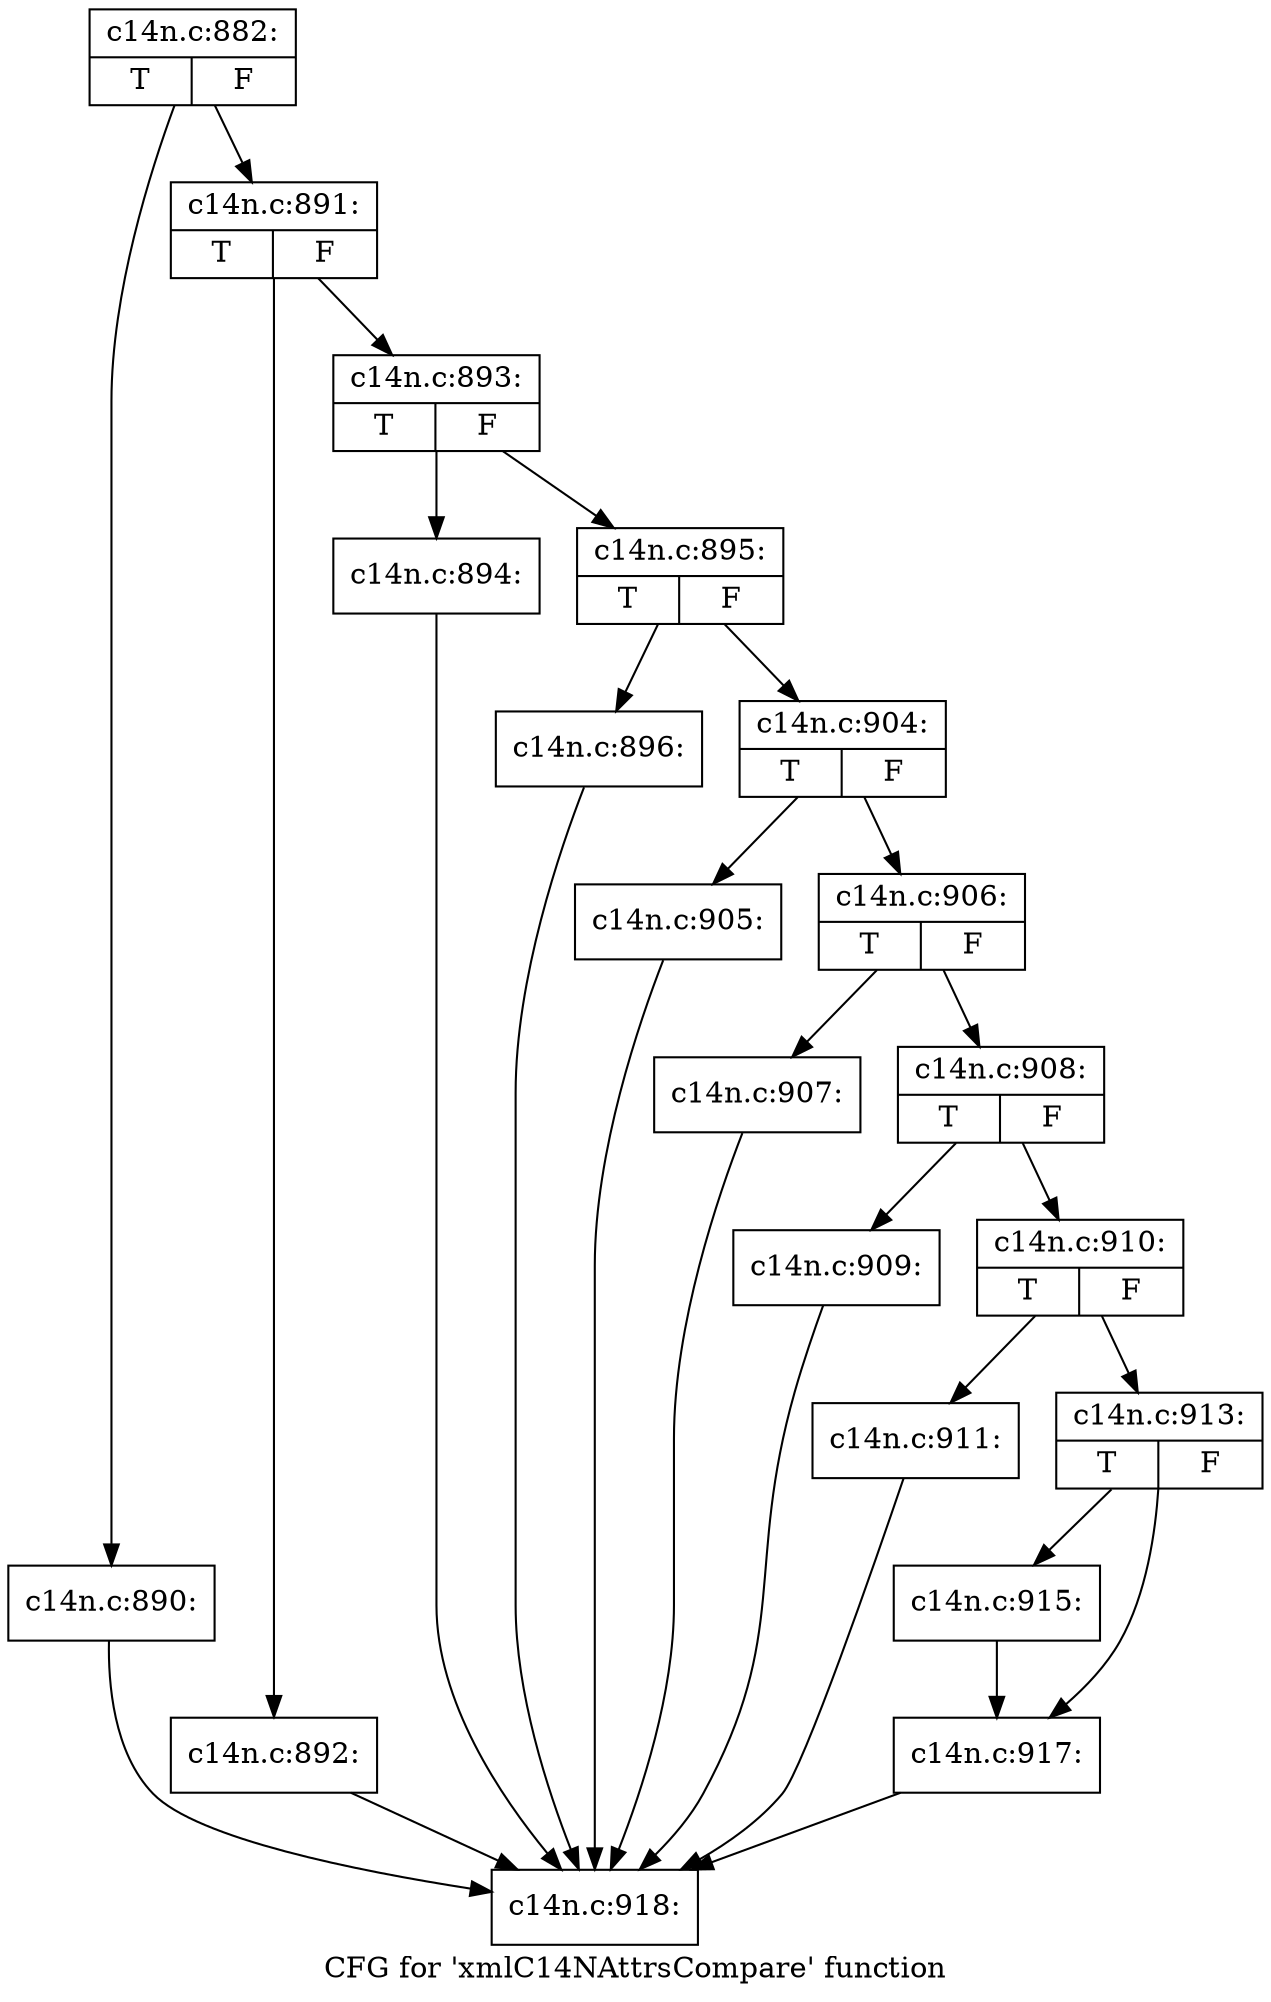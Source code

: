 digraph "CFG for 'xmlC14NAttrsCompare' function" {
	label="CFG for 'xmlC14NAttrsCompare' function";

	Node0x4a185d0 [shape=record,label="{c14n.c:882:|{<s0>T|<s1>F}}"];
	Node0x4a185d0 -> Node0x4b2cf70;
	Node0x4a185d0 -> Node0x4b4ced0;
	Node0x4b2cf70 [shape=record,label="{c14n.c:890:}"];
	Node0x4b2cf70 -> Node0x4b2e550;
	Node0x4b4ced0 [shape=record,label="{c14n.c:891:|{<s0>T|<s1>F}}"];
	Node0x4b4ced0 -> Node0x4b4ddb0;
	Node0x4b4ced0 -> Node0x4b4de00;
	Node0x4b4ddb0 [shape=record,label="{c14n.c:892:}"];
	Node0x4b4ddb0 -> Node0x4b2e550;
	Node0x4b4de00 [shape=record,label="{c14n.c:893:|{<s0>T|<s1>F}}"];
	Node0x4b4de00 -> Node0x4b4e2c0;
	Node0x4b4de00 -> Node0x4b4e310;
	Node0x4b4e2c0 [shape=record,label="{c14n.c:894:}"];
	Node0x4b4e2c0 -> Node0x4b2e550;
	Node0x4b4e310 [shape=record,label="{c14n.c:895:|{<s0>T|<s1>F}}"];
	Node0x4b4e310 -> Node0x4b4e7a0;
	Node0x4b4e310 -> Node0x4b4e7f0;
	Node0x4b4e7a0 [shape=record,label="{c14n.c:896:}"];
	Node0x4b4e7a0 -> Node0x4b2e550;
	Node0x4b4e7f0 [shape=record,label="{c14n.c:904:|{<s0>T|<s1>F}}"];
	Node0x4b4e7f0 -> Node0x4b4f430;
	Node0x4b4e7f0 -> Node0x4b4f480;
	Node0x4b4f430 [shape=record,label="{c14n.c:905:}"];
	Node0x4b4f430 -> Node0x4b2e550;
	Node0x4b4f480 [shape=record,label="{c14n.c:906:|{<s0>T|<s1>F}}"];
	Node0x4b4f480 -> Node0x4b4fa70;
	Node0x4b4f480 -> Node0x4b4fac0;
	Node0x4b4fa70 [shape=record,label="{c14n.c:907:}"];
	Node0x4b4fa70 -> Node0x4b2e550;
	Node0x4b4fac0 [shape=record,label="{c14n.c:908:|{<s0>T|<s1>F}}"];
	Node0x4b4fac0 -> Node0x4b50080;
	Node0x4b4fac0 -> Node0x4b500d0;
	Node0x4b50080 [shape=record,label="{c14n.c:909:}"];
	Node0x4b50080 -> Node0x4b2e550;
	Node0x4b500d0 [shape=record,label="{c14n.c:910:|{<s0>T|<s1>F}}"];
	Node0x4b500d0 -> Node0x4b507f0;
	Node0x4b500d0 -> Node0x4b50840;
	Node0x4b507f0 [shape=record,label="{c14n.c:911:}"];
	Node0x4b507f0 -> Node0x4b2e550;
	Node0x4b50840 [shape=record,label="{c14n.c:913:|{<s0>T|<s1>F}}"];
	Node0x4b50840 -> Node0x4b516c0;
	Node0x4b50840 -> Node0x4b51710;
	Node0x4b516c0 [shape=record,label="{c14n.c:915:}"];
	Node0x4b516c0 -> Node0x4b51710;
	Node0x4b51710 [shape=record,label="{c14n.c:917:}"];
	Node0x4b51710 -> Node0x4b2e550;
	Node0x4b2e550 [shape=record,label="{c14n.c:918:}"];
}
